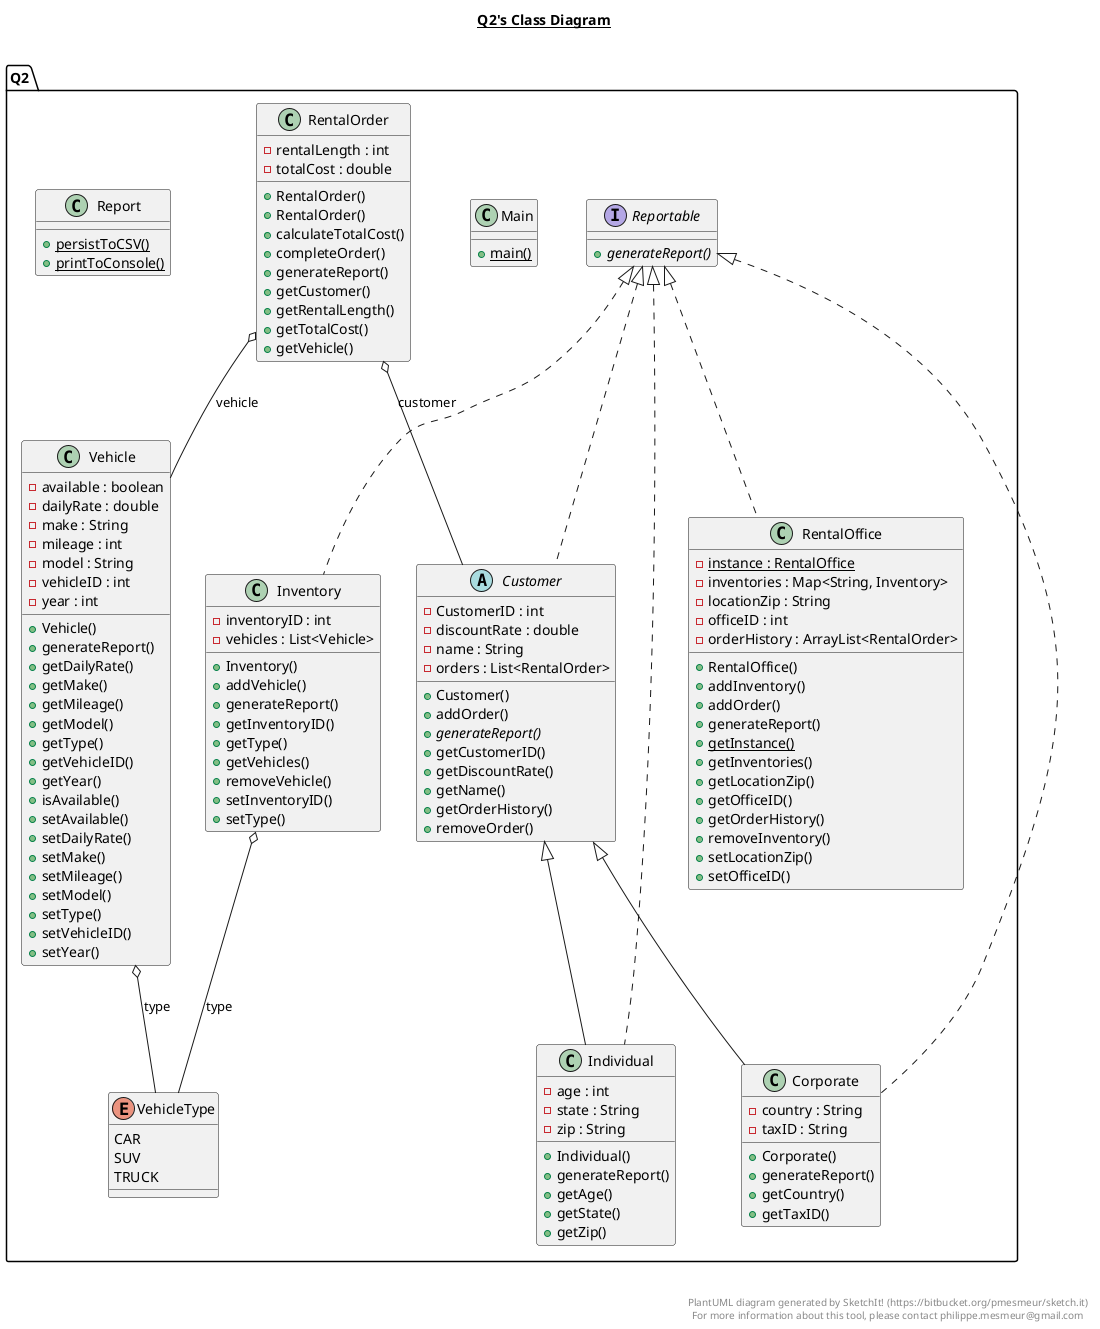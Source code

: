 @startuml

title __Q2's Class Diagram__\n

  namespace Q2 {
    class Q2.Corporate {
        - country : String
        - taxID : String
        + Corporate()
        + generateReport()
        + getCountry()
        + getTaxID()
    }
  }
  

  namespace Q2 {
    abstract class Q2.Customer {
        - CustomerID : int
        - discountRate : double
        - name : String
        - orders : List<RentalOrder>
        + Customer()
        + addOrder()
        {abstract} + generateReport()
        + getCustomerID()
        + getDiscountRate()
        + getName()
        + getOrderHistory()
        + removeOrder()
    }
  }
  

  namespace Q2 {
    class Q2.Individual {
        - age : int
        - state : String
        - zip : String
        + Individual()
        + generateReport()
        + getAge()
        + getState()
        + getZip()
    }
  }
  

  namespace Q2 {
    class Q2.Inventory {
        - inventoryID : int
        - vehicles : List<Vehicle>
        + Inventory()
        + addVehicle()
        + generateReport()
        + getInventoryID()
        + getType()
        + getVehicles()
        + removeVehicle()
        + setInventoryID()
        + setType()
    }
  }
  

  namespace Q2 {
    class Q2.Main {
        {static} + main()
    }
  }
  

  namespace Q2 {
    class Q2.RentalOffice {
        {static} - instance : RentalOffice
        - inventories : Map<String, Inventory>
        - locationZip : String
        - officeID : int
        - orderHistory : ArrayList<RentalOrder>
        + RentalOffice()
        + addInventory()
        + addOrder()
        + generateReport()
        {static} + getInstance()
        + getInventories()
        + getLocationZip()
        + getOfficeID()
        + getOrderHistory()
        + removeInventory()
        + setLocationZip()
        + setOfficeID()
    }
  }
  

  namespace Q2 {
    class Q2.RentalOrder {
        - rentalLength : int
        - totalCost : double
        + RentalOrder()
        + RentalOrder()
        + calculateTotalCost()
        + completeOrder()
        + generateReport()
        + getCustomer()
        + getRentalLength()
        + getTotalCost()
        + getVehicle()
    }
  }
  

  namespace Q2 {
    class Q2.Report {
        {static} + persistToCSV()
        {static} + printToConsole()
    }
  }
  

  namespace Q2 {
    interface Q2.Reportable {
        {abstract} + generateReport()
    }
  }
  

  namespace Q2 {
    class Q2.Vehicle {
        - available : boolean
        - dailyRate : double
        - make : String
        - mileage : int
        - model : String
        - vehicleID : int
        - year : int
        + Vehicle()
        + generateReport()
        + getDailyRate()
        + getMake()
        + getMileage()
        + getModel()
        + getType()
        + getVehicleID()
        + getYear()
        + isAvailable()
        + setAvailable()
        + setDailyRate()
        + setMake()
        + setMileage()
        + setModel()
        + setType()
        + setVehicleID()
        + setYear()
    }
  }
  

  namespace Q2 {
    enum VehicleType {
      CAR
      SUV
      TRUCK
    }
  }
  

  Q2.Corporate .up.|> Q2.Reportable
  Q2.Corporate -up-|> Q2.Customer
  Q2.Customer .up.|> Q2.Reportable
  Q2.Individual .up.|> Q2.Reportable
  Q2.Individual -up-|> Q2.Customer
  Q2.Inventory .up.|> Q2.Reportable
  Q2.Inventory o-- Q2.VehicleType : type
  Q2.RentalOffice .up.|> Q2.Reportable
  Q2.RentalOrder o-- Q2.Customer : customer
  Q2.RentalOrder o-- Q2.Vehicle : vehicle
  Q2.Vehicle o-- Q2.VehicleType : type


right footer


PlantUML diagram generated by SketchIt! (https://bitbucket.org/pmesmeur/sketch.it)
For more information about this tool, please contact philippe.mesmeur@gmail.com
endfooter

@enduml
